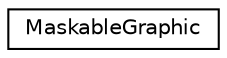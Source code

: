 digraph "Graphical Class Hierarchy"
{
 // INTERACTIVE_SVG=YES
 // LATEX_PDF_SIZE
  edge [fontname="Helvetica",fontsize="10",labelfontname="Helvetica",labelfontsize="10"];
  node [fontname="Helvetica",fontsize="10",shape=record];
  rankdir="LR";
  Node0 [label="MaskableGraphic",height=0.2,width=0.4,color="black", fillcolor="white", style="filled",URL="$class_maskable_graphic.html",tooltip=" "];
}
